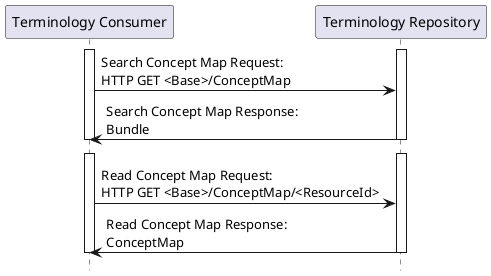 @startuml
hide footbox

participant "Terminology Consumer" as Client
participant "Terminology Repository" as Server
activate Client
activate Server
Client -> Server : Search Concept Map Request:\nHTTP GET <Base>/ConceptMap
Server -> Client : Search Concept Map Response:\nBundle
deactivate Client
deactivate Server

Client -[hidden]> Server
activate Client
activate Server
Client -> Server : Read Concept Map Request:\nHTTP GET <Base>/ConceptMap/<ResourceId>
Server -> Client : Read Concept Map Response:\nConceptMap
deactivate Client
deactivate Server
@enduml
